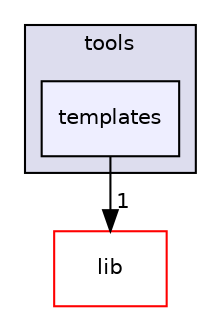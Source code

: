 digraph "C:/Users/Shadow/Documents/GitHub/ERISCore/tools/templates" {
  compound=true
  node [ fontsize="10", fontname="Helvetica"];
  edge [ labelfontsize="10", labelfontname="Helvetica"];
  subgraph clusterdir_eec479e5634b98e38b152d74fe6de859 {
    graph [ bgcolor="#ddddee", pencolor="black", label="tools" fontname="Helvetica", fontsize="10", URL="dir_eec479e5634b98e38b152d74fe6de859.html"]
  dir_15ba7000e06d05e5eb6897130081fe9c [shape=box, label="templates", style="filled", fillcolor="#eeeeff", pencolor="black", URL="dir_15ba7000e06d05e5eb6897130081fe9c.html"];
  }
  dir_a1057353f0d746f72dccba68772260b8 [shape=box label="lib" fillcolor="white" style="filled" color="red" URL="dir_a1057353f0d746f72dccba68772260b8.html"];
  dir_15ba7000e06d05e5eb6897130081fe9c->dir_a1057353f0d746f72dccba68772260b8 [headlabel="1", labeldistance=1.5 headhref="dir_000042_000006.html"];
}
